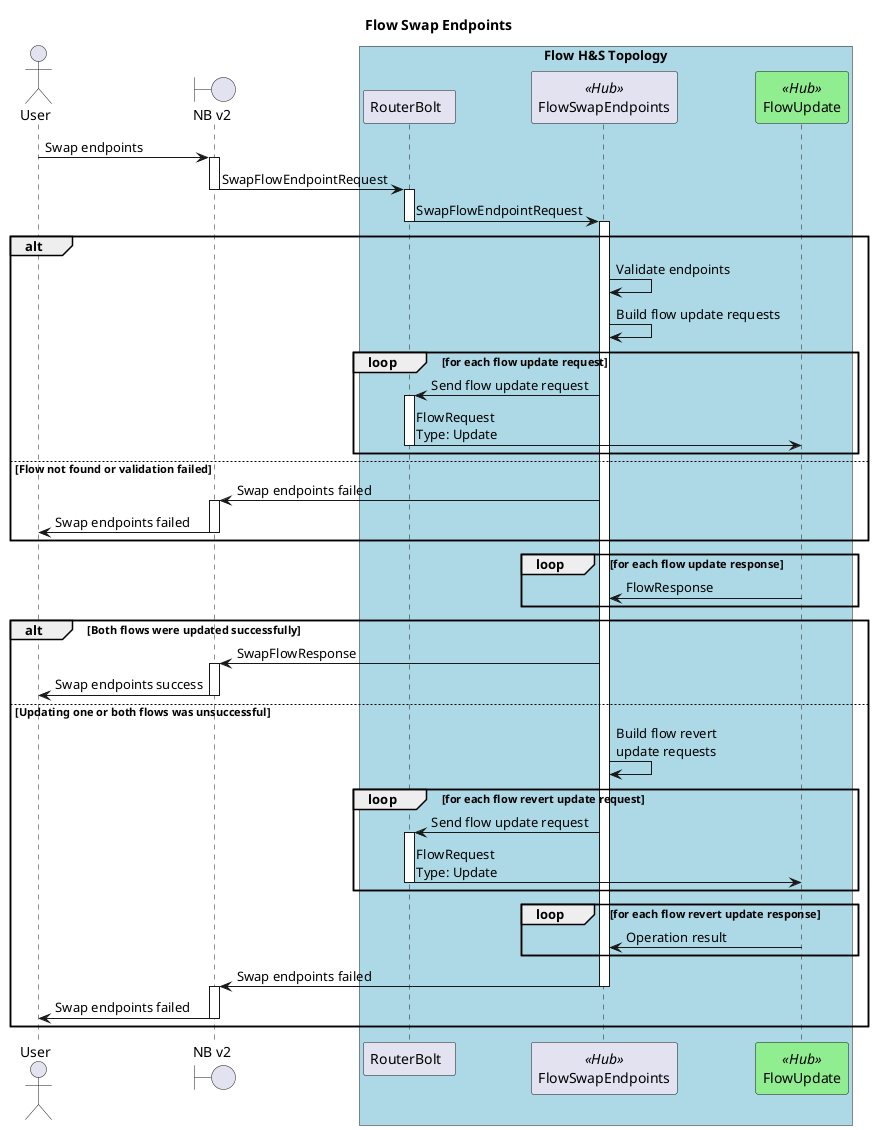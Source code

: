 @startuml
title Flow Swap Endpoints

actor User
boundary "NB v2" as NB
box "Flow H&S Topology" #LightBlue
    participant "RouterBolt  " as Router
    participant FlowSwapEndpoints <<Hub>>
    participant FlowUpdate <<Hub>> #LightGreen
end box

User -> NB : Swap endpoints
activate NB
NB -> Router : SwapFlowEndpointRequest
deactivate NB
activate Router
Router -> FlowSwapEndpoints : SwapFlowEndpointRequest
deactivate Router
activate FlowSwapEndpoints

alt
    FlowSwapEndpoints -> FlowSwapEndpoints : Validate endpoints
    FlowSwapEndpoints -> FlowSwapEndpoints : Build flow update requests
    loop for each flow update request
        FlowSwapEndpoints -> Router : Send flow update request
        activate Router
        Router -> FlowUpdate : FlowRequest\nType: Update
        deactivate Router
    end

else Flow not found or validation failed
    NB <- FlowSwapEndpoints : Swap endpoints failed
    activate NB
    User <- NB : Swap endpoints failed
    deactivate NB
end

loop for each flow update response
    FlowSwapEndpoints <- FlowUpdate : FlowResponse
end

alt Both flows were updated successfully
    NB <- FlowSwapEndpoints : SwapFlowResponse
    activate NB
    User <- NB : Swap endpoints success
    deactivate NB

else Updating one or both flows was unsuccessful
    FlowSwapEndpoints -> FlowSwapEndpoints : Build flow revert\nupdate requests
    loop for each flow revert update request
        FlowSwapEndpoints -> Router : Send flow update request
        activate Router
        Router -> FlowUpdate : FlowRequest\nType: Update
        deactivate Router
    end
    loop for each flow revert update response
        FlowSwapEndpoints <- FlowUpdate : Operation result
    end
    NB <- FlowSwapEndpoints : Swap endpoints failed
    deactivate FlowSwapEndpoints
    activate NB
    User <- NB : Swap endpoints failed
    deactivate NB
end

@enduml